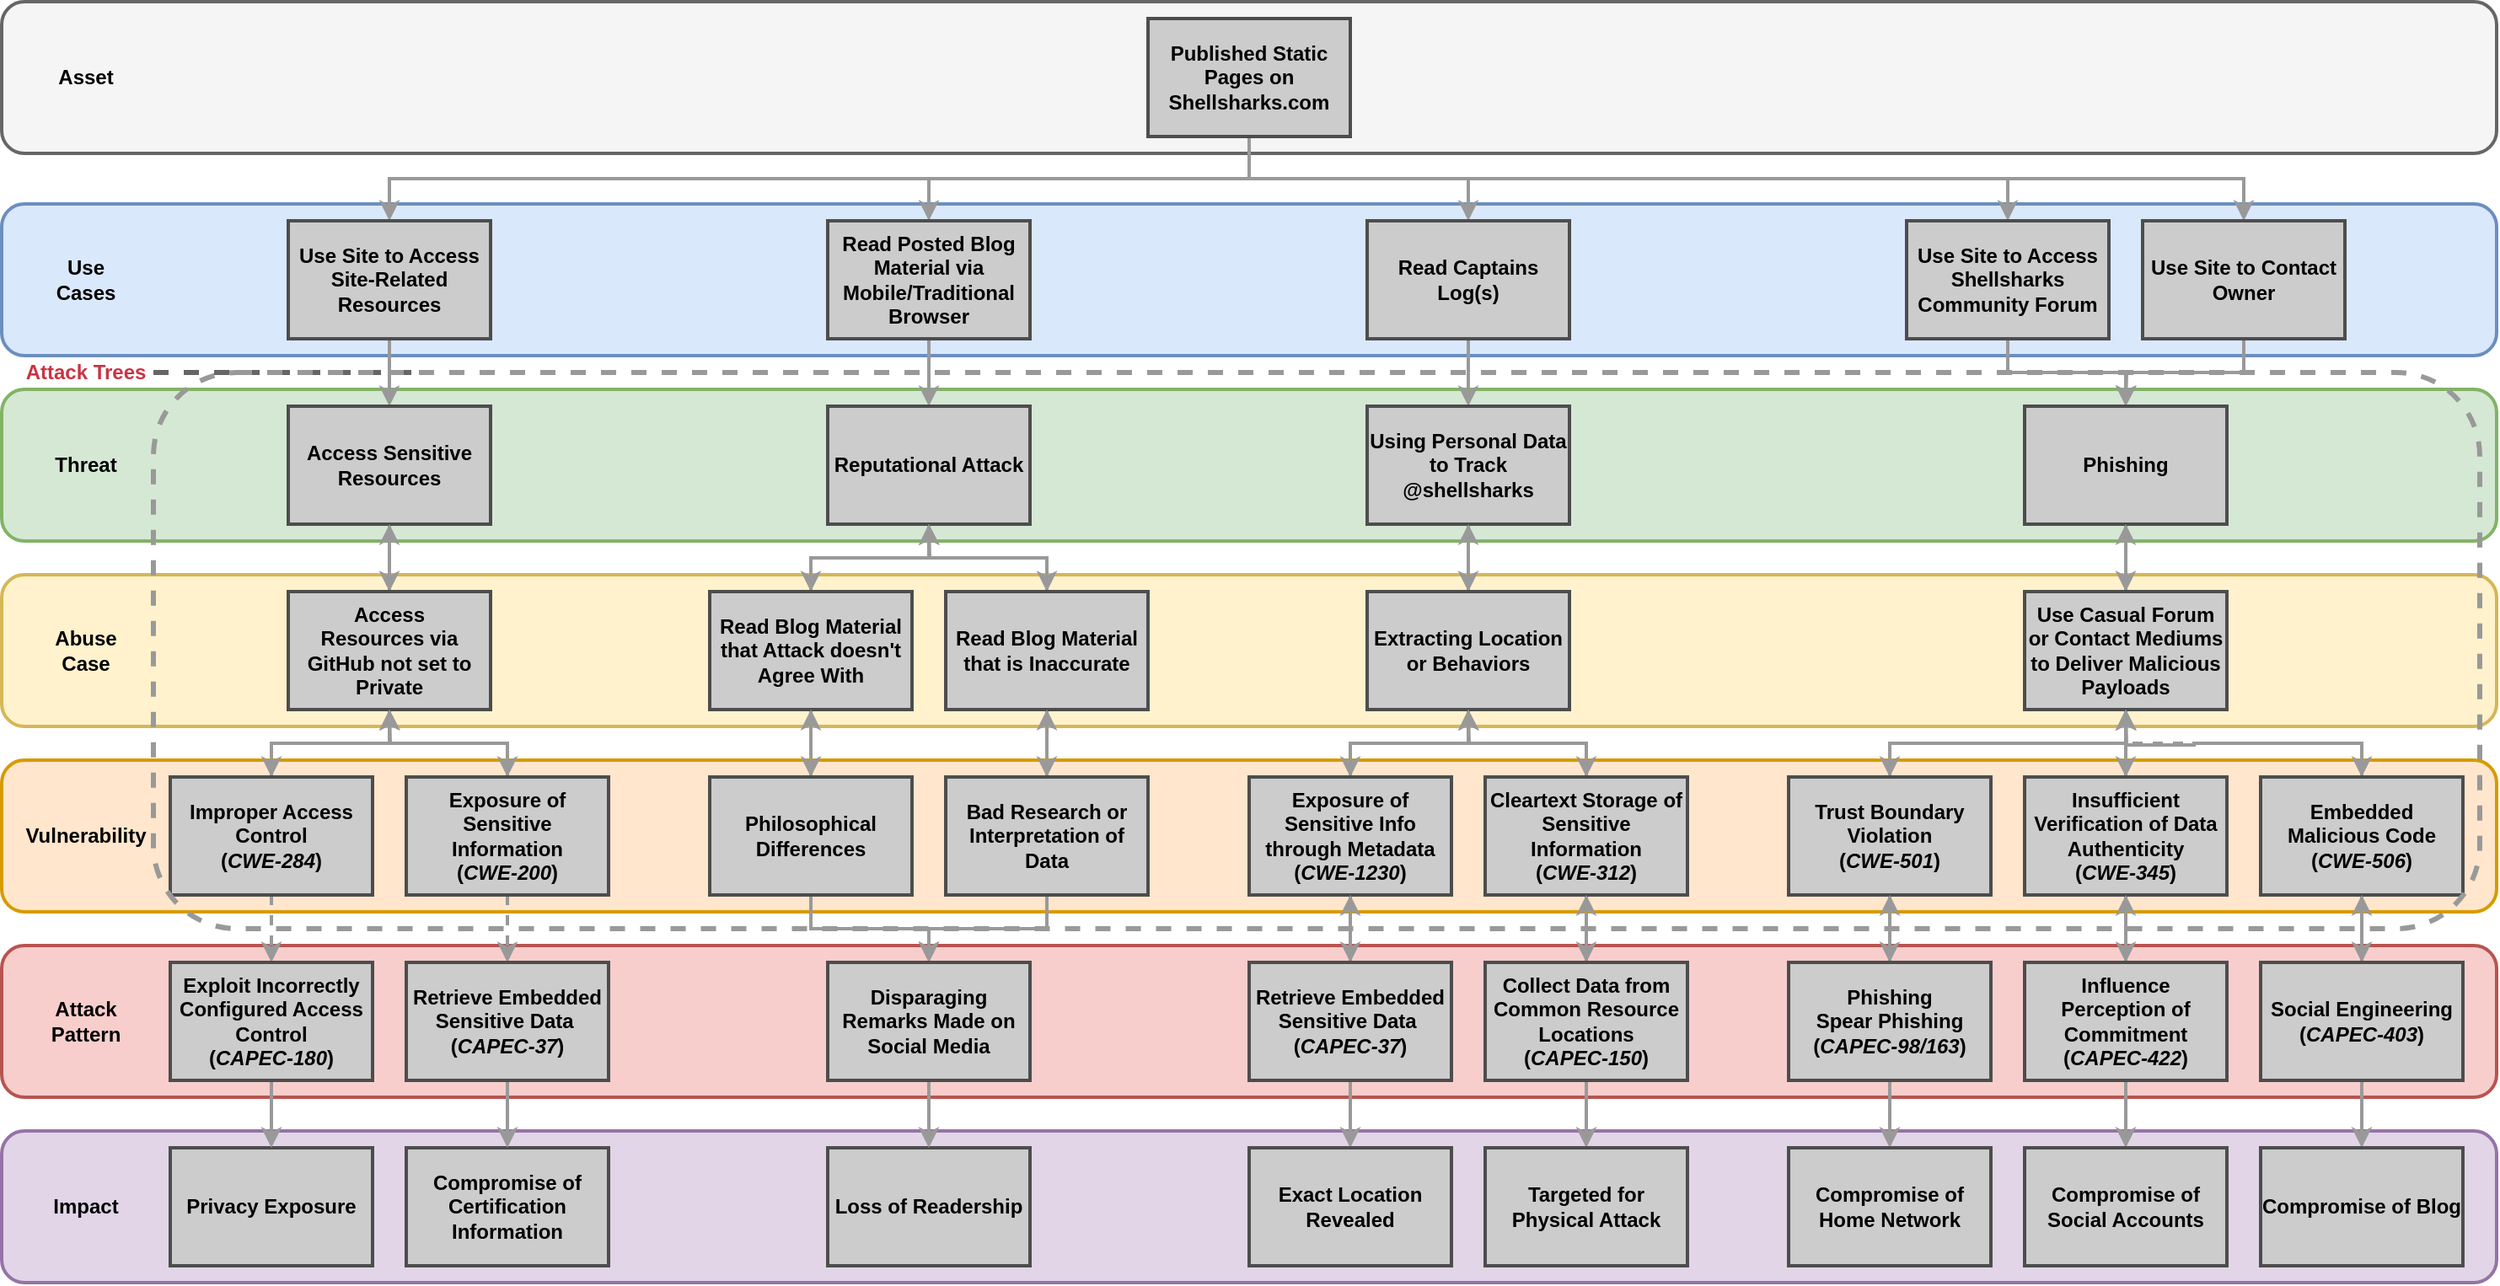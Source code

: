 <mxfile version="20.0.4" type="device"><diagram id="utKXyVBlEmmf_oJBLgFi" name="Page-1"><mxGraphModel dx="2262" dy="717" grid="1" gridSize="10" guides="1" tooltips="1" connect="1" arrows="1" fold="1" page="1" pageScale="1" pageWidth="850" pageHeight="1100" math="0" shadow="0"><root><mxCell id="0"/><mxCell id="1" parent="0"/><mxCell id="aA8GUofUUGSei3GhebGC-69" value="" style="rounded=1;whiteSpace=wrap;html=1;strokeColor=#666666;strokeWidth=2;fillColor=#f5f5f5;fontColor=#333333;" vertex="1" parent="1"><mxGeometry x="-460" y="60" width="1480" height="90" as="geometry"/></mxCell><mxCell id="aA8GUofUUGSei3GhebGC-68" value="" style="rounded=1;whiteSpace=wrap;html=1;strokeColor=#6c8ebf;strokeWidth=2;fillColor=#dae8fc;" vertex="1" parent="1"><mxGeometry x="-460" y="180" width="1480" height="90" as="geometry"/></mxCell><mxCell id="aA8GUofUUGSei3GhebGC-67" value="" style="rounded=1;whiteSpace=wrap;html=1;strokeColor=#82b366;strokeWidth=2;fillColor=#d5e8d4;" vertex="1" parent="1"><mxGeometry x="-460" y="290" width="1480" height="90" as="geometry"/></mxCell><mxCell id="aA8GUofUUGSei3GhebGC-66" value="" style="rounded=1;whiteSpace=wrap;html=1;strokeColor=#d6b656;strokeWidth=2;fillColor=#fff2cc;" vertex="1" parent="1"><mxGeometry x="-460" y="400" width="1480" height="90" as="geometry"/></mxCell><mxCell id="aA8GUofUUGSei3GhebGC-65" value="" style="rounded=1;whiteSpace=wrap;html=1;strokeColor=#d79b00;strokeWidth=2;fillColor=#ffe6cc;" vertex="1" parent="1"><mxGeometry x="-460" y="510" width="1480" height="90" as="geometry"/></mxCell><mxCell id="aA8GUofUUGSei3GhebGC-62" value="" style="rounded=1;whiteSpace=wrap;html=1;strokeColor=#b85450;strokeWidth=2;fillColor=#f8cecc;" vertex="1" parent="1"><mxGeometry x="-460" y="620" width="1480" height="90" as="geometry"/></mxCell><mxCell id="aA8GUofUUGSei3GhebGC-61" value="" style="rounded=1;whiteSpace=wrap;html=1;strokeColor=#9673a6;strokeWidth=2;fillColor=#e1d5e7;" vertex="1" parent="1"><mxGeometry x="-460" y="730" width="1480" height="90" as="geometry"/></mxCell><mxCell id="aA8GUofUUGSei3GhebGC-92" style="edgeStyle=orthogonalEdgeStyle;rounded=0;orthogonalLoop=1;jettySize=auto;html=1;exitX=0.5;exitY=1;exitDx=0;exitDy=0;entryX=0.5;entryY=0;entryDx=0;entryDy=0;strokeColor=#999999;strokeWidth=2;" edge="1" parent="1" source="aA8GUofUUGSei3GhebGC-11" target="aA8GUofUUGSei3GhebGC-16"><mxGeometry relative="1" as="geometry"/></mxCell><mxCell id="aA8GUofUUGSei3GhebGC-94" style="edgeStyle=orthogonalEdgeStyle;rounded=0;orthogonalLoop=1;jettySize=auto;html=1;exitX=0.5;exitY=1;exitDx=0;exitDy=0;entryX=0.5;entryY=0;entryDx=0;entryDy=0;strokeColor=#999999;strokeWidth=2;" edge="1" parent="1" source="aA8GUofUUGSei3GhebGC-11" target="aA8GUofUUGSei3GhebGC-13"><mxGeometry relative="1" as="geometry"/></mxCell><mxCell id="aA8GUofUUGSei3GhebGC-95" style="edgeStyle=orthogonalEdgeStyle;rounded=0;orthogonalLoop=1;jettySize=auto;html=1;exitX=0.5;exitY=1;exitDx=0;exitDy=0;entryX=0.5;entryY=0;entryDx=0;entryDy=0;strokeColor=#999999;strokeWidth=2;" edge="1" parent="1" source="aA8GUofUUGSei3GhebGC-11" target="aA8GUofUUGSei3GhebGC-18"><mxGeometry relative="1" as="geometry"/></mxCell><mxCell id="aA8GUofUUGSei3GhebGC-96" style="edgeStyle=orthogonalEdgeStyle;rounded=0;orthogonalLoop=1;jettySize=auto;html=1;exitX=0.5;exitY=1;exitDx=0;exitDy=0;entryX=0.5;entryY=0;entryDx=0;entryDy=0;strokeColor=#999999;strokeWidth=2;" edge="1" parent="1" source="aA8GUofUUGSei3GhebGC-11" target="aA8GUofUUGSei3GhebGC-17"><mxGeometry relative="1" as="geometry"/></mxCell><mxCell id="aA8GUofUUGSei3GhebGC-97" style="edgeStyle=orthogonalEdgeStyle;rounded=0;orthogonalLoop=1;jettySize=auto;html=1;exitX=0.5;exitY=1;exitDx=0;exitDy=0;entryX=0.5;entryY=0;entryDx=0;entryDy=0;strokeColor=#999999;strokeWidth=2;" edge="1" parent="1" source="aA8GUofUUGSei3GhebGC-11" target="aA8GUofUUGSei3GhebGC-15"><mxGeometry relative="1" as="geometry"/></mxCell><mxCell id="aA8GUofUUGSei3GhebGC-11" value="&lt;b&gt;Published Static Pages on Shellsharks.com&lt;br&gt;&lt;/b&gt;" style="rounded=0;whiteSpace=wrap;html=1;strokeColor=#4D4D4D;strokeWidth=2;fillColor=#CCCCCC;" vertex="1" parent="1"><mxGeometry x="220" y="70" width="120" height="70" as="geometry"/></mxCell><mxCell id="aA8GUofUUGSei3GhebGC-98" style="edgeStyle=orthogonalEdgeStyle;rounded=0;orthogonalLoop=1;jettySize=auto;html=1;exitX=0.5;exitY=1;exitDx=0;exitDy=0;entryX=0.5;entryY=0;entryDx=0;entryDy=0;strokeColor=#999999;strokeWidth=2;" edge="1" parent="1" source="aA8GUofUUGSei3GhebGC-13" target="aA8GUofUUGSei3GhebGC-26"><mxGeometry relative="1" as="geometry"/></mxCell><mxCell id="aA8GUofUUGSei3GhebGC-13" value="&lt;b&gt;Read Posted Blog Material via Mobile/Traditional Browser&lt;br&gt;&lt;/b&gt;" style="rounded=0;whiteSpace=wrap;html=1;strokeColor=#4D4D4D;strokeWidth=2;fillColor=#CCCCCC;" vertex="1" parent="1"><mxGeometry x="30" y="190" width="120" height="70" as="geometry"/></mxCell><mxCell id="aA8GUofUUGSei3GhebGC-101" style="edgeStyle=orthogonalEdgeStyle;rounded=0;orthogonalLoop=1;jettySize=auto;html=1;exitX=0.5;exitY=1;exitDx=0;exitDy=0;strokeColor=#999999;strokeWidth=2;" edge="1" parent="1" source="aA8GUofUUGSei3GhebGC-15"><mxGeometry relative="1" as="geometry"><mxPoint x="800" y="300" as="targetPoint"/></mxGeometry></mxCell><mxCell id="aA8GUofUUGSei3GhebGC-15" value="&lt;b&gt;Use Site to Contact Owner&lt;br&gt;&lt;/b&gt;" style="rounded=0;whiteSpace=wrap;html=1;strokeColor=#4D4D4D;strokeWidth=2;fillColor=#CCCCCC;" vertex="1" parent="1"><mxGeometry x="810" y="190" width="120" height="70" as="geometry"/></mxCell><mxCell id="aA8GUofUUGSei3GhebGC-93" style="edgeStyle=orthogonalEdgeStyle;rounded=0;orthogonalLoop=1;jettySize=auto;html=1;exitX=0.5;exitY=1;exitDx=0;exitDy=0;entryX=0.5;entryY=0;entryDx=0;entryDy=0;strokeColor=#999999;strokeWidth=2;" edge="1" parent="1" source="aA8GUofUUGSei3GhebGC-16" target="aA8GUofUUGSei3GhebGC-19"><mxGeometry relative="1" as="geometry"/></mxCell><mxCell id="aA8GUofUUGSei3GhebGC-16" value="&lt;b&gt;Use Site to Access Site-Related Resources&lt;br&gt;&lt;/b&gt;" style="rounded=0;whiteSpace=wrap;html=1;strokeColor=#4D4D4D;strokeWidth=2;fillColor=#CCCCCC;" vertex="1" parent="1"><mxGeometry x="-290" y="190" width="120" height="70" as="geometry"/></mxCell><mxCell id="aA8GUofUUGSei3GhebGC-100" style="edgeStyle=orthogonalEdgeStyle;rounded=0;orthogonalLoop=1;jettySize=auto;html=1;exitX=0.5;exitY=1;exitDx=0;exitDy=0;entryX=0.5;entryY=0;entryDx=0;entryDy=0;strokeColor=#999999;strokeWidth=2;" edge="1" parent="1" source="aA8GUofUUGSei3GhebGC-17" target="aA8GUofUUGSei3GhebGC-45"><mxGeometry relative="1" as="geometry"/></mxCell><mxCell id="aA8GUofUUGSei3GhebGC-17" value="&lt;b&gt;Use Site to Access Shellsharks Community Forum&lt;br&gt;&lt;/b&gt;" style="rounded=0;whiteSpace=wrap;html=1;strokeColor=#4D4D4D;strokeWidth=2;fillColor=#CCCCCC;" vertex="1" parent="1"><mxGeometry x="670" y="190" width="120" height="70" as="geometry"/></mxCell><mxCell id="aA8GUofUUGSei3GhebGC-99" style="edgeStyle=orthogonalEdgeStyle;rounded=0;orthogonalLoop=1;jettySize=auto;html=1;exitX=0.5;exitY=1;exitDx=0;exitDy=0;entryX=0.5;entryY=0;entryDx=0;entryDy=0;strokeColor=#999999;strokeWidth=2;" edge="1" parent="1" source="aA8GUofUUGSei3GhebGC-18" target="aA8GUofUUGSei3GhebGC-37"><mxGeometry relative="1" as="geometry"/></mxCell><mxCell id="aA8GUofUUGSei3GhebGC-18" value="&lt;b&gt;Read Captains Log(s)&lt;br&gt;&lt;/b&gt;" style="rounded=0;whiteSpace=wrap;html=1;strokeColor=#4D4D4D;strokeWidth=2;fillColor=#CCCCCC;" vertex="1" parent="1"><mxGeometry x="350" y="190" width="120" height="70" as="geometry"/></mxCell><mxCell id="aA8GUofUUGSei3GhebGC-118" style="edgeStyle=orthogonalEdgeStyle;rounded=0;orthogonalLoop=1;jettySize=auto;html=1;exitX=0.5;exitY=1;exitDx=0;exitDy=0;entryX=0.5;entryY=0;entryDx=0;entryDy=0;dashed=1;fontColor=#CA3342;strokeColor=#999999;strokeWidth=2;" edge="1" parent="1" source="aA8GUofUUGSei3GhebGC-19" target="aA8GUofUUGSei3GhebGC-21"><mxGeometry relative="1" as="geometry"/></mxCell><mxCell id="aA8GUofUUGSei3GhebGC-19" value="&lt;b&gt;Access Sensitive Resources&lt;br&gt;&lt;/b&gt;" style="rounded=0;whiteSpace=wrap;html=1;strokeColor=#4D4D4D;strokeWidth=2;fillColor=#CCCCCC;" vertex="1" parent="1"><mxGeometry x="-290" y="300" width="120" height="70" as="geometry"/></mxCell><mxCell id="aA8GUofUUGSei3GhebGC-91" style="edgeStyle=orthogonalEdgeStyle;rounded=0;orthogonalLoop=1;jettySize=auto;html=1;exitX=0.5;exitY=0;exitDx=0;exitDy=0;entryX=0.5;entryY=1;entryDx=0;entryDy=0;strokeColor=#999999;strokeWidth=2;" edge="1" parent="1" source="aA8GUofUUGSei3GhebGC-21" target="aA8GUofUUGSei3GhebGC-19"><mxGeometry relative="1" as="geometry"/></mxCell><mxCell id="aA8GUofUUGSei3GhebGC-119" style="edgeStyle=orthogonalEdgeStyle;rounded=0;orthogonalLoop=1;jettySize=auto;html=1;exitX=0.5;exitY=1;exitDx=0;exitDy=0;entryX=0.5;entryY=0;entryDx=0;entryDy=0;dashed=1;fontColor=#CA3342;strokeColor=#999999;strokeWidth=2;" edge="1" parent="1" source="aA8GUofUUGSei3GhebGC-21" target="aA8GUofUUGSei3GhebGC-23"><mxGeometry relative="1" as="geometry"/></mxCell><mxCell id="aA8GUofUUGSei3GhebGC-120" style="edgeStyle=orthogonalEdgeStyle;rounded=0;orthogonalLoop=1;jettySize=auto;html=1;exitX=0.5;exitY=1;exitDx=0;exitDy=0;entryX=0.5;entryY=0;entryDx=0;entryDy=0;dashed=1;fontColor=#CA3342;strokeColor=#999999;strokeWidth=2;" edge="1" parent="1" source="aA8GUofUUGSei3GhebGC-21" target="aA8GUofUUGSei3GhebGC-30"><mxGeometry relative="1" as="geometry"/></mxCell><mxCell id="aA8GUofUUGSei3GhebGC-21" value="&lt;b&gt;Access Resources&amp;nbsp;via GitHub not set to Private&lt;br&gt;&lt;/b&gt;" style="rounded=0;whiteSpace=wrap;html=1;strokeColor=#4D4D4D;strokeWidth=2;fillColor=#CCCCCC;" vertex="1" parent="1"><mxGeometry x="-290" y="410" width="120" height="70" as="geometry"/></mxCell><mxCell id="aA8GUofUUGSei3GhebGC-89" style="edgeStyle=orthogonalEdgeStyle;rounded=0;orthogonalLoop=1;jettySize=auto;html=1;exitX=0.5;exitY=0;exitDx=0;exitDy=0;entryX=0.5;entryY=1;entryDx=0;entryDy=0;strokeColor=#999999;strokeWidth=2;" edge="1" parent="1" source="aA8GUofUUGSei3GhebGC-23" target="aA8GUofUUGSei3GhebGC-21"><mxGeometry relative="1" as="geometry"/></mxCell><mxCell id="aA8GUofUUGSei3GhebGC-121" style="edgeStyle=orthogonalEdgeStyle;rounded=0;orthogonalLoop=1;jettySize=auto;html=1;exitX=0.5;exitY=1;exitDx=0;exitDy=0;entryX=0.5;entryY=0;entryDx=0;entryDy=0;dashed=1;fontColor=#CA3342;strokeColor=#999999;strokeWidth=2;" edge="1" parent="1" source="aA8GUofUUGSei3GhebGC-23" target="aA8GUofUUGSei3GhebGC-32"><mxGeometry relative="1" as="geometry"/></mxCell><mxCell id="aA8GUofUUGSei3GhebGC-23" value="&lt;b&gt;Improper Access Control&lt;br&gt;(&lt;i&gt;CWE-284&lt;/i&gt;)&lt;br&gt;&lt;/b&gt;" style="rounded=0;whiteSpace=wrap;html=1;strokeColor=#4D4D4D;strokeWidth=2;fillColor=#CCCCCC;" vertex="1" parent="1"><mxGeometry x="-360" y="520" width="120" height="70" as="geometry"/></mxCell><mxCell id="aA8GUofUUGSei3GhebGC-24" value="&lt;b&gt;Privacy Exposure&lt;br&gt;&lt;/b&gt;" style="rounded=0;whiteSpace=wrap;html=1;strokeColor=#4D4D4D;strokeWidth=2;fillColor=#CCCCCC;" vertex="1" parent="1"><mxGeometry x="-360" y="740" width="120" height="70" as="geometry"/></mxCell><mxCell id="aA8GUofUUGSei3GhebGC-25" value="&lt;b&gt;Compromise of Certification Information&lt;br&gt;&lt;/b&gt;" style="rounded=0;whiteSpace=wrap;html=1;strokeColor=#4D4D4D;strokeWidth=2;fillColor=#CCCCCC;" vertex="1" parent="1"><mxGeometry x="-220" y="740" width="120" height="70" as="geometry"/></mxCell><mxCell id="aA8GUofUUGSei3GhebGC-123" style="edgeStyle=orthogonalEdgeStyle;rounded=0;orthogonalLoop=1;jettySize=auto;html=1;exitX=0.5;exitY=1;exitDx=0;exitDy=0;entryX=0.5;entryY=0;entryDx=0;entryDy=0;dashed=1;fontColor=#CA3342;strokeColor=#999999;strokeWidth=2;" edge="1" parent="1" source="aA8GUofUUGSei3GhebGC-26" target="aA8GUofUUGSei3GhebGC-27"><mxGeometry relative="1" as="geometry"/></mxCell><mxCell id="aA8GUofUUGSei3GhebGC-128" style="edgeStyle=orthogonalEdgeStyle;rounded=0;orthogonalLoop=1;jettySize=auto;html=1;exitX=0.5;exitY=1;exitDx=0;exitDy=0;entryX=0.5;entryY=0;entryDx=0;entryDy=0;dashed=1;fontColor=#CA3342;strokeColor=#999999;strokeWidth=2;" edge="1" parent="1" source="aA8GUofUUGSei3GhebGC-26" target="aA8GUofUUGSei3GhebGC-29"><mxGeometry relative="1" as="geometry"/></mxCell><mxCell id="aA8GUofUUGSei3GhebGC-26" value="&lt;b&gt;Reputational Attack&lt;br&gt;&lt;/b&gt;" style="rounded=0;whiteSpace=wrap;html=1;strokeColor=#4D4D4D;strokeWidth=2;fillColor=#CCCCCC;" vertex="1" parent="1"><mxGeometry x="30" y="300" width="120" height="70" as="geometry"/></mxCell><mxCell id="aA8GUofUUGSei3GhebGC-87" style="edgeStyle=orthogonalEdgeStyle;rounded=0;orthogonalLoop=1;jettySize=auto;html=1;exitX=0.5;exitY=0;exitDx=0;exitDy=0;entryX=0.5;entryY=1;entryDx=0;entryDy=0;strokeColor=#999999;strokeWidth=2;" edge="1" parent="1" source="aA8GUofUUGSei3GhebGC-27" target="aA8GUofUUGSei3GhebGC-26"><mxGeometry relative="1" as="geometry"/></mxCell><mxCell id="aA8GUofUUGSei3GhebGC-124" style="edgeStyle=orthogonalEdgeStyle;rounded=0;orthogonalLoop=1;jettySize=auto;html=1;exitX=0.5;exitY=1;exitDx=0;exitDy=0;entryX=0.5;entryY=0;entryDx=0;entryDy=0;dashed=1;fontColor=#CA3342;strokeColor=#999999;strokeWidth=2;" edge="1" parent="1" source="aA8GUofUUGSei3GhebGC-27" target="aA8GUofUUGSei3GhebGC-34"><mxGeometry relative="1" as="geometry"/></mxCell><mxCell id="aA8GUofUUGSei3GhebGC-27" value="&lt;b&gt;Read Blog Material that Attack doesn't Agree With&lt;br&gt;&lt;/b&gt;" style="rounded=0;whiteSpace=wrap;html=1;strokeColor=#4D4D4D;strokeWidth=2;fillColor=#CCCCCC;" vertex="1" parent="1"><mxGeometry x="-40" y="410" width="120" height="70" as="geometry"/></mxCell><mxCell id="aA8GUofUUGSei3GhebGC-88" style="edgeStyle=orthogonalEdgeStyle;rounded=0;orthogonalLoop=1;jettySize=auto;html=1;exitX=0.5;exitY=0;exitDx=0;exitDy=0;strokeColor=#999999;strokeWidth=2;" edge="1" parent="1" source="aA8GUofUUGSei3GhebGC-29"><mxGeometry relative="1" as="geometry"><mxPoint x="90" y="370" as="targetPoint"/></mxGeometry></mxCell><mxCell id="aA8GUofUUGSei3GhebGC-125" style="edgeStyle=orthogonalEdgeStyle;rounded=0;orthogonalLoop=1;jettySize=auto;html=1;exitX=0.5;exitY=1;exitDx=0;exitDy=0;entryX=0.5;entryY=0;entryDx=0;entryDy=0;dashed=1;fontColor=#CA3342;strokeColor=#999999;strokeWidth=2;" edge="1" parent="1" source="aA8GUofUUGSei3GhebGC-29" target="aA8GUofUUGSei3GhebGC-31"><mxGeometry relative="1" as="geometry"/></mxCell><mxCell id="aA8GUofUUGSei3GhebGC-29" value="&lt;b&gt;Read Blog Material that is Inaccurate&lt;br&gt;&lt;/b&gt;" style="rounded=0;whiteSpace=wrap;html=1;strokeColor=#4D4D4D;strokeWidth=2;fillColor=#CCCCCC;" vertex="1" parent="1"><mxGeometry x="100" y="410" width="120" height="70" as="geometry"/></mxCell><mxCell id="aA8GUofUUGSei3GhebGC-90" style="edgeStyle=orthogonalEdgeStyle;rounded=0;orthogonalLoop=1;jettySize=auto;html=1;exitX=0.5;exitY=0;exitDx=0;exitDy=0;strokeColor=#999999;strokeWidth=2;" edge="1" parent="1" source="aA8GUofUUGSei3GhebGC-30"><mxGeometry relative="1" as="geometry"><mxPoint x="-230" y="480" as="targetPoint"/></mxGeometry></mxCell><mxCell id="aA8GUofUUGSei3GhebGC-122" style="edgeStyle=orthogonalEdgeStyle;rounded=0;orthogonalLoop=1;jettySize=auto;html=1;exitX=0.5;exitY=1;exitDx=0;exitDy=0;entryX=0.5;entryY=0;entryDx=0;entryDy=0;dashed=1;fontColor=#CA3342;strokeColor=#999999;strokeWidth=2;" edge="1" parent="1" source="aA8GUofUUGSei3GhebGC-30" target="aA8GUofUUGSei3GhebGC-33"><mxGeometry relative="1" as="geometry"/></mxCell><mxCell id="aA8GUofUUGSei3GhebGC-30" value="&lt;b&gt;Exposure of Sensitive Information&lt;br&gt;(&lt;i&gt;CWE-200&lt;/i&gt;)&lt;br&gt;&lt;/b&gt;" style="rounded=0;whiteSpace=wrap;html=1;strokeColor=#4D4D4D;strokeWidth=2;fillColor=#CCCCCC;" vertex="1" parent="1"><mxGeometry x="-220" y="520" width="120" height="70" as="geometry"/></mxCell><mxCell id="aA8GUofUUGSei3GhebGC-86" style="edgeStyle=orthogonalEdgeStyle;rounded=0;orthogonalLoop=1;jettySize=auto;html=1;exitX=0.5;exitY=0;exitDx=0;exitDy=0;entryX=0.5;entryY=1;entryDx=0;entryDy=0;strokeColor=#999999;strokeWidth=2;" edge="1" parent="1" source="aA8GUofUUGSei3GhebGC-31" target="aA8GUofUUGSei3GhebGC-29"><mxGeometry relative="1" as="geometry"/></mxCell><mxCell id="aA8GUofUUGSei3GhebGC-142" style="edgeStyle=orthogonalEdgeStyle;rounded=0;orthogonalLoop=1;jettySize=auto;html=1;exitX=0.5;exitY=1;exitDx=0;exitDy=0;entryX=0.5;entryY=0;entryDx=0;entryDy=0;fontColor=#CA3342;strokeColor=#999999;strokeWidth=2;" edge="1" parent="1" source="aA8GUofUUGSei3GhebGC-31" target="aA8GUofUUGSei3GhebGC-36"><mxGeometry relative="1" as="geometry"/></mxCell><mxCell id="aA8GUofUUGSei3GhebGC-31" value="&lt;b&gt;Bad Research or Interpretation of Data&lt;br&gt;&lt;/b&gt;" style="rounded=0;whiteSpace=wrap;html=1;strokeColor=#4D4D4D;strokeWidth=2;fillColor=#CCCCCC;" vertex="1" parent="1"><mxGeometry x="100" y="520" width="120" height="70" as="geometry"/></mxCell><mxCell id="aA8GUofUUGSei3GhebGC-58" style="edgeStyle=orthogonalEdgeStyle;rounded=0;orthogonalLoop=1;jettySize=auto;html=1;exitX=0.5;exitY=1;exitDx=0;exitDy=0;entryX=0.5;entryY=0;entryDx=0;entryDy=0;strokeWidth=2;fillColor=#f5f5f5;strokeColor=#999999;" edge="1" parent="1" source="aA8GUofUUGSei3GhebGC-32" target="aA8GUofUUGSei3GhebGC-24"><mxGeometry relative="1" as="geometry"/></mxCell><mxCell id="aA8GUofUUGSei3GhebGC-32" value="&lt;b&gt;Exploit Incorrectly Configured Access Control&lt;br&gt;(&lt;i&gt;CAPEC-180&lt;/i&gt;)&lt;br&gt;&lt;/b&gt;" style="rounded=0;whiteSpace=wrap;html=1;strokeColor=#4D4D4D;strokeWidth=2;fillColor=#CCCCCC;" vertex="1" parent="1"><mxGeometry x="-360" y="630" width="120" height="70" as="geometry"/></mxCell><mxCell id="aA8GUofUUGSei3GhebGC-59" style="edgeStyle=orthogonalEdgeStyle;rounded=0;orthogonalLoop=1;jettySize=auto;html=1;exitX=0.5;exitY=1;exitDx=0;exitDy=0;entryX=0.5;entryY=0;entryDx=0;entryDy=0;strokeWidth=2;strokeColor=#999999;" edge="1" parent="1" source="aA8GUofUUGSei3GhebGC-33" target="aA8GUofUUGSei3GhebGC-25"><mxGeometry relative="1" as="geometry"/></mxCell><mxCell id="aA8GUofUUGSei3GhebGC-33" value="&lt;b&gt;Retrieve Embedded Sensitive Data&amp;nbsp;&lt;br&gt;(&lt;i&gt;CAPEC-37&lt;/i&gt;)&lt;br&gt;&lt;/b&gt;" style="rounded=0;whiteSpace=wrap;html=1;strokeColor=#4D4D4D;strokeWidth=2;fillColor=#CCCCCC;" vertex="1" parent="1"><mxGeometry x="-220" y="630" width="120" height="70" as="geometry"/></mxCell><mxCell id="aA8GUofUUGSei3GhebGC-85" style="edgeStyle=orthogonalEdgeStyle;rounded=0;orthogonalLoop=1;jettySize=auto;html=1;exitX=0.5;exitY=0;exitDx=0;exitDy=0;entryX=0.5;entryY=1;entryDx=0;entryDy=0;strokeColor=#999999;strokeWidth=2;" edge="1" parent="1" source="aA8GUofUUGSei3GhebGC-34" target="aA8GUofUUGSei3GhebGC-27"><mxGeometry relative="1" as="geometry"/></mxCell><mxCell id="aA8GUofUUGSei3GhebGC-141" style="edgeStyle=orthogonalEdgeStyle;rounded=0;orthogonalLoop=1;jettySize=auto;html=1;exitX=0.5;exitY=1;exitDx=0;exitDy=0;entryX=0.5;entryY=0;entryDx=0;entryDy=0;fontColor=#CA3342;strokeColor=#999999;strokeWidth=2;" edge="1" parent="1" source="aA8GUofUUGSei3GhebGC-34" target="aA8GUofUUGSei3GhebGC-36"><mxGeometry relative="1" as="geometry"/></mxCell><mxCell id="aA8GUofUUGSei3GhebGC-34" value="&lt;b&gt;Philosophical Differences&lt;br&gt;&lt;/b&gt;" style="rounded=0;whiteSpace=wrap;html=1;strokeColor=#4D4D4D;strokeWidth=2;fillColor=#CCCCCC;" vertex="1" parent="1"><mxGeometry x="-40" y="520" width="120" height="70" as="geometry"/></mxCell><mxCell id="aA8GUofUUGSei3GhebGC-35" value="&lt;b&gt;Loss of Readership&lt;br&gt;&lt;/b&gt;" style="rounded=0;whiteSpace=wrap;html=1;strokeColor=#4D4D4D;strokeWidth=2;fillColor=#CCCCCC;" vertex="1" parent="1"><mxGeometry x="30" y="740" width="120" height="70" as="geometry"/></mxCell><mxCell id="aA8GUofUUGSei3GhebGC-75" style="edgeStyle=orthogonalEdgeStyle;rounded=0;orthogonalLoop=1;jettySize=auto;html=1;exitX=0.5;exitY=1;exitDx=0;exitDy=0;entryX=0.5;entryY=0;entryDx=0;entryDy=0;strokeColor=#999999;strokeWidth=2;" edge="1" parent="1" source="aA8GUofUUGSei3GhebGC-36" target="aA8GUofUUGSei3GhebGC-35"><mxGeometry relative="1" as="geometry"/></mxCell><mxCell id="aA8GUofUUGSei3GhebGC-36" value="&lt;b&gt;Disparaging Remarks Made on Social Media&lt;br&gt;&lt;/b&gt;" style="rounded=0;whiteSpace=wrap;html=1;strokeColor=#4D4D4D;strokeWidth=2;fillColor=#CCCCCC;" vertex="1" parent="1"><mxGeometry x="30" y="630" width="120" height="70" as="geometry"/></mxCell><mxCell id="aA8GUofUUGSei3GhebGC-129" style="edgeStyle=orthogonalEdgeStyle;rounded=0;orthogonalLoop=1;jettySize=auto;html=1;exitX=0.5;exitY=1;exitDx=0;exitDy=0;entryX=0.5;entryY=0;entryDx=0;entryDy=0;dashed=1;fontColor=#CA3342;strokeColor=#999999;strokeWidth=2;" edge="1" parent="1" source="aA8GUofUUGSei3GhebGC-37" target="aA8GUofUUGSei3GhebGC-38"><mxGeometry relative="1" as="geometry"/></mxCell><mxCell id="aA8GUofUUGSei3GhebGC-37" value="&lt;b&gt;Using Personal Data to Track @shellsharks&lt;br&gt;&lt;/b&gt;" style="rounded=0;whiteSpace=wrap;html=1;strokeColor=#4D4D4D;strokeWidth=2;fillColor=#CCCCCC;" vertex="1" parent="1"><mxGeometry x="350" y="300" width="120" height="70" as="geometry"/></mxCell><mxCell id="aA8GUofUUGSei3GhebGC-106" style="edgeStyle=orthogonalEdgeStyle;rounded=0;orthogonalLoop=1;jettySize=auto;html=1;exitX=0.5;exitY=0;exitDx=0;exitDy=0;entryX=0.5;entryY=1;entryDx=0;entryDy=0;strokeColor=#999999;strokeWidth=2;" edge="1" parent="1" source="aA8GUofUUGSei3GhebGC-38" target="aA8GUofUUGSei3GhebGC-37"><mxGeometry relative="1" as="geometry"/></mxCell><mxCell id="aA8GUofUUGSei3GhebGC-130" style="edgeStyle=orthogonalEdgeStyle;rounded=0;orthogonalLoop=1;jettySize=auto;html=1;exitX=0.5;exitY=1;exitDx=0;exitDy=0;entryX=0.5;entryY=0;entryDx=0;entryDy=0;dashed=1;fontColor=#CA3342;strokeColor=#999999;strokeWidth=2;" edge="1" parent="1" source="aA8GUofUUGSei3GhebGC-38" target="aA8GUofUUGSei3GhebGC-39"><mxGeometry relative="1" as="geometry"/></mxCell><mxCell id="aA8GUofUUGSei3GhebGC-133" style="edgeStyle=orthogonalEdgeStyle;rounded=0;orthogonalLoop=1;jettySize=auto;html=1;exitX=0.5;exitY=1;exitDx=0;exitDy=0;entryX=0.5;entryY=0;entryDx=0;entryDy=0;dashed=1;fontColor=#CA3342;strokeColor=#999999;strokeWidth=2;" edge="1" parent="1" source="aA8GUofUUGSei3GhebGC-38" target="aA8GUofUUGSei3GhebGC-40"><mxGeometry relative="1" as="geometry"/></mxCell><mxCell id="aA8GUofUUGSei3GhebGC-38" value="&lt;b&gt;Extracting Location or Behaviors&lt;br&gt;&lt;/b&gt;" style="rounded=0;whiteSpace=wrap;html=1;strokeColor=#4D4D4D;strokeWidth=2;fillColor=#CCCCCC;" vertex="1" parent="1"><mxGeometry x="350" y="410" width="120" height="70" as="geometry"/></mxCell><mxCell id="aA8GUofUUGSei3GhebGC-104" style="edgeStyle=orthogonalEdgeStyle;rounded=0;orthogonalLoop=1;jettySize=auto;html=1;exitX=0.5;exitY=0;exitDx=0;exitDy=0;entryX=0.5;entryY=1;entryDx=0;entryDy=0;strokeColor=#999999;strokeWidth=2;" edge="1" parent="1" source="aA8GUofUUGSei3GhebGC-39" target="aA8GUofUUGSei3GhebGC-38"><mxGeometry relative="1" as="geometry"/></mxCell><mxCell id="aA8GUofUUGSei3GhebGC-131" style="edgeStyle=orthogonalEdgeStyle;rounded=0;orthogonalLoop=1;jettySize=auto;html=1;exitX=0.5;exitY=1;exitDx=0;exitDy=0;entryX=0.5;entryY=0;entryDx=0;entryDy=0;dashed=1;fontColor=#CA3342;strokeColor=#999999;strokeWidth=2;" edge="1" parent="1" source="aA8GUofUUGSei3GhebGC-39" target="aA8GUofUUGSei3GhebGC-42"><mxGeometry relative="1" as="geometry"/></mxCell><mxCell id="aA8GUofUUGSei3GhebGC-39" value="&lt;b&gt;Exposure of Sensitive Info through Metadata&lt;br&gt;(&lt;i&gt;CWE-1230&lt;/i&gt;)&lt;br&gt;&lt;/b&gt;" style="rounded=0;whiteSpace=wrap;html=1;strokeColor=#4D4D4D;strokeWidth=2;fillColor=#CCCCCC;" vertex="1" parent="1"><mxGeometry x="280" y="520" width="120" height="70" as="geometry"/></mxCell><mxCell id="aA8GUofUUGSei3GhebGC-105" style="edgeStyle=orthogonalEdgeStyle;rounded=0;orthogonalLoop=1;jettySize=auto;html=1;exitX=0.5;exitY=0;exitDx=0;exitDy=0;strokeColor=#999999;strokeWidth=2;" edge="1" parent="1" source="aA8GUofUUGSei3GhebGC-40"><mxGeometry relative="1" as="geometry"><mxPoint x="410" y="480" as="targetPoint"/></mxGeometry></mxCell><mxCell id="aA8GUofUUGSei3GhebGC-132" style="edgeStyle=orthogonalEdgeStyle;rounded=0;orthogonalLoop=1;jettySize=auto;html=1;exitX=0.5;exitY=1;exitDx=0;exitDy=0;entryX=0.5;entryY=0;entryDx=0;entryDy=0;dashed=1;fontColor=#CA3342;strokeColor=#999999;strokeWidth=2;" edge="1" parent="1" source="aA8GUofUUGSei3GhebGC-40" target="aA8GUofUUGSei3GhebGC-41"><mxGeometry relative="1" as="geometry"/></mxCell><mxCell id="aA8GUofUUGSei3GhebGC-40" value="&lt;b&gt;Cleartext Storage of Sensitive Information&lt;br&gt;(&lt;i&gt;CWE-312&lt;/i&gt;)&lt;br&gt;&lt;/b&gt;" style="rounded=0;whiteSpace=wrap;html=1;strokeColor=#4D4D4D;strokeWidth=2;fillColor=#CCCCCC;" vertex="1" parent="1"><mxGeometry x="420" y="520" width="120" height="70" as="geometry"/></mxCell><mxCell id="aA8GUofUUGSei3GhebGC-77" style="edgeStyle=orthogonalEdgeStyle;rounded=0;orthogonalLoop=1;jettySize=auto;html=1;exitX=0.5;exitY=1;exitDx=0;exitDy=0;entryX=0.5;entryY=0;entryDx=0;entryDy=0;strokeColor=#999999;strokeWidth=2;" edge="1" parent="1" source="aA8GUofUUGSei3GhebGC-41" target="aA8GUofUUGSei3GhebGC-44"><mxGeometry relative="1" as="geometry"/></mxCell><mxCell id="aA8GUofUUGSei3GhebGC-103" style="edgeStyle=orthogonalEdgeStyle;rounded=0;orthogonalLoop=1;jettySize=auto;html=1;exitX=0.5;exitY=0;exitDx=0;exitDy=0;entryX=0.5;entryY=1;entryDx=0;entryDy=0;strokeColor=#999999;strokeWidth=2;" edge="1" parent="1" source="aA8GUofUUGSei3GhebGC-41" target="aA8GUofUUGSei3GhebGC-40"><mxGeometry relative="1" as="geometry"/></mxCell><mxCell id="aA8GUofUUGSei3GhebGC-41" value="&lt;b&gt;Collect Data from Common Resource Locations&lt;br&gt;(&lt;i&gt;CAPEC-150&lt;/i&gt;)&lt;br&gt;&lt;/b&gt;" style="rounded=0;whiteSpace=wrap;html=1;strokeColor=#4D4D4D;strokeWidth=2;fillColor=#CCCCCC;" vertex="1" parent="1"><mxGeometry x="420" y="630" width="120" height="70" as="geometry"/></mxCell><mxCell id="aA8GUofUUGSei3GhebGC-76" style="edgeStyle=orthogonalEdgeStyle;rounded=0;orthogonalLoop=1;jettySize=auto;html=1;exitX=0.5;exitY=1;exitDx=0;exitDy=0;entryX=0.5;entryY=0;entryDx=0;entryDy=0;strokeColor=#999999;strokeWidth=2;" edge="1" parent="1" source="aA8GUofUUGSei3GhebGC-42" target="aA8GUofUUGSei3GhebGC-43"><mxGeometry relative="1" as="geometry"/></mxCell><mxCell id="aA8GUofUUGSei3GhebGC-102" style="edgeStyle=orthogonalEdgeStyle;rounded=0;orthogonalLoop=1;jettySize=auto;html=1;exitX=0.5;exitY=0;exitDx=0;exitDy=0;entryX=0.5;entryY=1;entryDx=0;entryDy=0;strokeColor=#999999;strokeWidth=2;" edge="1" parent="1" source="aA8GUofUUGSei3GhebGC-42" target="aA8GUofUUGSei3GhebGC-39"><mxGeometry relative="1" as="geometry"/></mxCell><mxCell id="aA8GUofUUGSei3GhebGC-42" value="&lt;b&gt;Retrieve Embedded Sensitive Data&amp;nbsp;&lt;br&gt;(&lt;i&gt;CAPEC-37&lt;/i&gt;)&lt;br&gt;&lt;/b&gt;" style="rounded=0;whiteSpace=wrap;html=1;strokeColor=#4D4D4D;strokeWidth=2;fillColor=#CCCCCC;" vertex="1" parent="1"><mxGeometry x="280" y="630" width="120" height="70" as="geometry"/></mxCell><mxCell id="aA8GUofUUGSei3GhebGC-43" value="&lt;b&gt;Exact Location Revealed&lt;br&gt;&lt;/b&gt;" style="rounded=0;whiteSpace=wrap;html=1;strokeColor=#4D4D4D;strokeWidth=2;fillColor=#CCCCCC;" vertex="1" parent="1"><mxGeometry x="280" y="740" width="120" height="70" as="geometry"/></mxCell><mxCell id="aA8GUofUUGSei3GhebGC-44" value="&lt;b&gt;Targeted for Physical Attack&lt;br&gt;&lt;/b&gt;" style="rounded=0;whiteSpace=wrap;html=1;strokeColor=#4D4D4D;strokeWidth=2;fillColor=#CCCCCC;" vertex="1" parent="1"><mxGeometry x="420" y="740" width="120" height="70" as="geometry"/></mxCell><mxCell id="aA8GUofUUGSei3GhebGC-134" style="edgeStyle=orthogonalEdgeStyle;rounded=0;orthogonalLoop=1;jettySize=auto;html=1;exitX=0.5;exitY=1;exitDx=0;exitDy=0;entryX=0.5;entryY=0;entryDx=0;entryDy=0;dashed=1;fontColor=#CA3342;strokeColor=#999999;strokeWidth=2;" edge="1" parent="1" source="aA8GUofUUGSei3GhebGC-45" target="aA8GUofUUGSei3GhebGC-46"><mxGeometry relative="1" as="geometry"/></mxCell><mxCell id="aA8GUofUUGSei3GhebGC-45" value="&lt;b&gt;Phishing&lt;br&gt;&lt;/b&gt;" style="rounded=0;whiteSpace=wrap;html=1;strokeColor=#4D4D4D;strokeWidth=2;fillColor=#CCCCCC;" vertex="1" parent="1"><mxGeometry x="740" y="300" width="120" height="70" as="geometry"/></mxCell><mxCell id="aA8GUofUUGSei3GhebGC-107" style="edgeStyle=orthogonalEdgeStyle;rounded=0;orthogonalLoop=1;jettySize=auto;html=1;exitX=0.5;exitY=0;exitDx=0;exitDy=0;entryX=0.5;entryY=1;entryDx=0;entryDy=0;strokeColor=#999999;strokeWidth=2;" edge="1" parent="1" source="aA8GUofUUGSei3GhebGC-46" target="aA8GUofUUGSei3GhebGC-45"><mxGeometry relative="1" as="geometry"/></mxCell><mxCell id="aA8GUofUUGSei3GhebGC-135" style="edgeStyle=orthogonalEdgeStyle;rounded=0;orthogonalLoop=1;jettySize=auto;html=1;exitX=0.5;exitY=1;exitDx=0;exitDy=0;entryX=0.5;entryY=0;entryDx=0;entryDy=0;dashed=1;fontColor=#CA3342;strokeColor=#999999;strokeWidth=2;" edge="1" parent="1" source="aA8GUofUUGSei3GhebGC-46" target="aA8GUofUUGSei3GhebGC-47"><mxGeometry relative="1" as="geometry"/></mxCell><mxCell id="aA8GUofUUGSei3GhebGC-137" style="edgeStyle=orthogonalEdgeStyle;rounded=0;orthogonalLoop=1;jettySize=auto;html=1;exitX=0.5;exitY=1;exitDx=0;exitDy=0;entryX=0.5;entryY=0;entryDx=0;entryDy=0;dashed=1;fontColor=#CA3342;strokeColor=#999999;strokeWidth=2;" edge="1" parent="1" source="aA8GUofUUGSei3GhebGC-46" target="aA8GUofUUGSei3GhebGC-48"><mxGeometry relative="1" as="geometry"/></mxCell><mxCell id="aA8GUofUUGSei3GhebGC-140" style="edgeStyle=orthogonalEdgeStyle;rounded=0;orthogonalLoop=1;jettySize=auto;html=1;exitX=0.5;exitY=1;exitDx=0;exitDy=0;entryX=0.5;entryY=0;entryDx=0;entryDy=0;dashed=1;fontColor=#CA3342;strokeColor=#999999;strokeWidth=2;" edge="1" parent="1" source="aA8GUofUUGSei3GhebGC-46" target="aA8GUofUUGSei3GhebGC-49"><mxGeometry relative="1" as="geometry"/></mxCell><mxCell id="aA8GUofUUGSei3GhebGC-46" value="&lt;b&gt;Use Casual Forum or Contact Mediums to Deliver Malicious Payloads&lt;br&gt;&lt;/b&gt;" style="rounded=0;whiteSpace=wrap;html=1;strokeColor=#4D4D4D;strokeWidth=2;fillColor=#CCCCCC;" vertex="1" parent="1"><mxGeometry x="740" y="410" width="120" height="70" as="geometry"/></mxCell><mxCell id="aA8GUofUUGSei3GhebGC-108" style="edgeStyle=orthogonalEdgeStyle;rounded=0;orthogonalLoop=1;jettySize=auto;html=1;exitX=0.5;exitY=0;exitDx=0;exitDy=0;entryX=0.5;entryY=1;entryDx=0;entryDy=0;strokeColor=#999999;strokeWidth=2;" edge="1" parent="1" source="aA8GUofUUGSei3GhebGC-47" target="aA8GUofUUGSei3GhebGC-46"><mxGeometry relative="1" as="geometry"/></mxCell><mxCell id="aA8GUofUUGSei3GhebGC-136" style="edgeStyle=orthogonalEdgeStyle;rounded=0;orthogonalLoop=1;jettySize=auto;html=1;exitX=0.5;exitY=1;exitDx=0;exitDy=0;entryX=0.5;entryY=0;entryDx=0;entryDy=0;dashed=1;fontColor=#CA3342;strokeColor=#999999;strokeWidth=2;" edge="1" parent="1" source="aA8GUofUUGSei3GhebGC-47" target="aA8GUofUUGSei3GhebGC-52"><mxGeometry relative="1" as="geometry"/></mxCell><mxCell id="aA8GUofUUGSei3GhebGC-47" value="&lt;b&gt;Trust Boundary Violation&lt;br&gt;(&lt;i&gt;CWE-501&lt;/i&gt;)&lt;br&gt;&lt;/b&gt;" style="rounded=0;whiteSpace=wrap;html=1;strokeColor=#4D4D4D;strokeWidth=2;fillColor=#CCCCCC;" vertex="1" parent="1"><mxGeometry x="600" y="520" width="120" height="70" as="geometry"/></mxCell><mxCell id="aA8GUofUUGSei3GhebGC-109" style="edgeStyle=orthogonalEdgeStyle;rounded=0;orthogonalLoop=1;jettySize=auto;html=1;exitX=0.5;exitY=0;exitDx=0;exitDy=0;strokeColor=#999999;strokeWidth=2;" edge="1" parent="1" source="aA8GUofUUGSei3GhebGC-48"><mxGeometry relative="1" as="geometry"><mxPoint x="800" y="480" as="targetPoint"/></mxGeometry></mxCell><mxCell id="aA8GUofUUGSei3GhebGC-138" style="edgeStyle=orthogonalEdgeStyle;rounded=0;orthogonalLoop=1;jettySize=auto;html=1;exitX=0.5;exitY=1;exitDx=0;exitDy=0;entryX=0.5;entryY=0;entryDx=0;entryDy=0;dashed=1;fontColor=#CA3342;strokeColor=#999999;strokeWidth=2;" edge="1" parent="1" source="aA8GUofUUGSei3GhebGC-48" target="aA8GUofUUGSei3GhebGC-51"><mxGeometry relative="1" as="geometry"/></mxCell><mxCell id="aA8GUofUUGSei3GhebGC-48" value="&lt;b&gt;Insufficient Verification of Data Authenticity&lt;br&gt;(&lt;i&gt;CWE-345&lt;/i&gt;)&lt;br&gt;&lt;/b&gt;" style="rounded=0;whiteSpace=wrap;html=1;strokeColor=#4D4D4D;strokeWidth=2;fillColor=#CCCCCC;" vertex="1" parent="1"><mxGeometry x="740" y="520" width="120" height="70" as="geometry"/></mxCell><mxCell id="aA8GUofUUGSei3GhebGC-110" style="edgeStyle=orthogonalEdgeStyle;rounded=0;orthogonalLoop=1;jettySize=auto;html=1;exitX=0.5;exitY=0;exitDx=0;exitDy=0;strokeColor=#999999;strokeWidth=2;" edge="1" parent="1" source="aA8GUofUUGSei3GhebGC-49"><mxGeometry relative="1" as="geometry"><mxPoint x="800" y="480" as="targetPoint"/></mxGeometry></mxCell><mxCell id="aA8GUofUUGSei3GhebGC-139" style="edgeStyle=orthogonalEdgeStyle;rounded=0;orthogonalLoop=1;jettySize=auto;html=1;exitX=0.5;exitY=1;exitDx=0;exitDy=0;entryX=0.5;entryY=0;entryDx=0;entryDy=0;dashed=1;fontColor=#CA3342;strokeColor=#999999;strokeWidth=2;" edge="1" parent="1" source="aA8GUofUUGSei3GhebGC-49" target="aA8GUofUUGSei3GhebGC-50"><mxGeometry relative="1" as="geometry"/></mxCell><mxCell id="aA8GUofUUGSei3GhebGC-49" value="&lt;b&gt;Embedded Malicious Code&lt;br&gt;(&lt;i&gt;CWE-506&lt;/i&gt;)&lt;br&gt;&lt;/b&gt;" style="rounded=0;whiteSpace=wrap;html=1;strokeColor=#4D4D4D;strokeWidth=2;fillColor=#CCCCCC;" vertex="1" parent="1"><mxGeometry x="880" y="520" width="120" height="70" as="geometry"/></mxCell><mxCell id="aA8GUofUUGSei3GhebGC-80" style="edgeStyle=orthogonalEdgeStyle;rounded=0;orthogonalLoop=1;jettySize=auto;html=1;exitX=0.5;exitY=1;exitDx=0;exitDy=0;entryX=0.5;entryY=0;entryDx=0;entryDy=0;strokeColor=#999999;strokeWidth=2;" edge="1" parent="1" source="aA8GUofUUGSei3GhebGC-50" target="aA8GUofUUGSei3GhebGC-55"><mxGeometry relative="1" as="geometry"/></mxCell><mxCell id="aA8GUofUUGSei3GhebGC-113" style="edgeStyle=orthogonalEdgeStyle;rounded=0;orthogonalLoop=1;jettySize=auto;html=1;exitX=0.5;exitY=0;exitDx=0;exitDy=0;entryX=0.5;entryY=1;entryDx=0;entryDy=0;strokeColor=#999999;strokeWidth=2;" edge="1" parent="1" source="aA8GUofUUGSei3GhebGC-50" target="aA8GUofUUGSei3GhebGC-49"><mxGeometry relative="1" as="geometry"/></mxCell><mxCell id="aA8GUofUUGSei3GhebGC-50" value="&lt;b&gt;Social Engineering&lt;br&gt;(&lt;i&gt;CAPEC-403&lt;/i&gt;)&lt;br&gt;&lt;/b&gt;" style="rounded=0;whiteSpace=wrap;html=1;strokeColor=#4D4D4D;strokeWidth=2;fillColor=#CCCCCC;" vertex="1" parent="1"><mxGeometry x="880" y="630" width="120" height="70" as="geometry"/></mxCell><mxCell id="aA8GUofUUGSei3GhebGC-79" style="edgeStyle=orthogonalEdgeStyle;rounded=0;orthogonalLoop=1;jettySize=auto;html=1;exitX=0.5;exitY=1;exitDx=0;exitDy=0;entryX=0.5;entryY=0;entryDx=0;entryDy=0;strokeColor=#999999;strokeWidth=2;" edge="1" parent="1" source="aA8GUofUUGSei3GhebGC-51" target="aA8GUofUUGSei3GhebGC-54"><mxGeometry relative="1" as="geometry"/></mxCell><mxCell id="aA8GUofUUGSei3GhebGC-112" style="edgeStyle=orthogonalEdgeStyle;rounded=0;orthogonalLoop=1;jettySize=auto;html=1;exitX=0.5;exitY=0;exitDx=0;exitDy=0;entryX=0.5;entryY=1;entryDx=0;entryDy=0;strokeColor=#999999;strokeWidth=2;" edge="1" parent="1" source="aA8GUofUUGSei3GhebGC-51" target="aA8GUofUUGSei3GhebGC-48"><mxGeometry relative="1" as="geometry"/></mxCell><mxCell id="aA8GUofUUGSei3GhebGC-51" value="&lt;b&gt;Influence Perception of Commitment&lt;br&gt;(&lt;i&gt;CAPEC-422&lt;/i&gt;)&lt;br&gt;&lt;/b&gt;" style="rounded=0;whiteSpace=wrap;html=1;strokeColor=#4D4D4D;strokeWidth=2;fillColor=#CCCCCC;" vertex="1" parent="1"><mxGeometry x="740" y="630" width="120" height="70" as="geometry"/></mxCell><mxCell id="aA8GUofUUGSei3GhebGC-78" style="edgeStyle=orthogonalEdgeStyle;rounded=0;orthogonalLoop=1;jettySize=auto;html=1;exitX=0.5;exitY=1;exitDx=0;exitDy=0;entryX=0.5;entryY=0;entryDx=0;entryDy=0;strokeColor=#999999;strokeWidth=2;" edge="1" parent="1" source="aA8GUofUUGSei3GhebGC-52" target="aA8GUofUUGSei3GhebGC-53"><mxGeometry relative="1" as="geometry"/></mxCell><mxCell id="aA8GUofUUGSei3GhebGC-111" style="edgeStyle=orthogonalEdgeStyle;rounded=0;orthogonalLoop=1;jettySize=auto;html=1;exitX=0.5;exitY=0;exitDx=0;exitDy=0;entryX=0.5;entryY=1;entryDx=0;entryDy=0;strokeColor=#999999;strokeWidth=2;" edge="1" parent="1" source="aA8GUofUUGSei3GhebGC-52" target="aA8GUofUUGSei3GhebGC-47"><mxGeometry relative="1" as="geometry"/></mxCell><mxCell id="aA8GUofUUGSei3GhebGC-52" value="&lt;b&gt;Phishing&lt;br&gt;Spear Phishing&lt;br&gt;(&lt;i&gt;CAPEC-98/163&lt;/i&gt;)&lt;br&gt;&lt;/b&gt;" style="rounded=0;whiteSpace=wrap;html=1;strokeColor=#4D4D4D;strokeWidth=2;fillColor=#CCCCCC;" vertex="1" parent="1"><mxGeometry x="600" y="630" width="120" height="70" as="geometry"/></mxCell><mxCell id="aA8GUofUUGSei3GhebGC-53" value="&lt;b&gt;Compromise of Home Network&lt;br&gt;&lt;/b&gt;" style="rounded=0;whiteSpace=wrap;html=1;strokeColor=#4D4D4D;strokeWidth=2;fillColor=#CCCCCC;" vertex="1" parent="1"><mxGeometry x="600" y="740" width="120" height="70" as="geometry"/></mxCell><mxCell id="aA8GUofUUGSei3GhebGC-54" value="&lt;b&gt;Compromise of Social Accounts&lt;br&gt;&lt;/b&gt;" style="rounded=0;whiteSpace=wrap;html=1;strokeColor=#4D4D4D;strokeWidth=2;fillColor=#CCCCCC;" vertex="1" parent="1"><mxGeometry x="740" y="740" width="120" height="70" as="geometry"/></mxCell><mxCell id="aA8GUofUUGSei3GhebGC-55" value="&lt;b&gt;Compromise of Blog&lt;br&gt;&lt;/b&gt;" style="rounded=0;whiteSpace=wrap;html=1;strokeColor=#4D4D4D;strokeWidth=2;fillColor=#CCCCCC;" vertex="1" parent="1"><mxGeometry x="880" y="740" width="120" height="70" as="geometry"/></mxCell><mxCell id="aA8GUofUUGSei3GhebGC-56" style="edgeStyle=orthogonalEdgeStyle;rounded=0;orthogonalLoop=1;jettySize=auto;html=1;exitX=0.5;exitY=1;exitDx=0;exitDy=0;" edge="1" parent="1" source="aA8GUofUUGSei3GhebGC-42" target="aA8GUofUUGSei3GhebGC-42"><mxGeometry relative="1" as="geometry"/></mxCell><mxCell id="aA8GUofUUGSei3GhebGC-63" value="&lt;b&gt;Attack Pattern&lt;/b&gt;" style="text;html=1;strokeColor=none;fillColor=none;align=center;verticalAlign=middle;whiteSpace=wrap;rounded=0;" vertex="1" parent="1"><mxGeometry x="-440" y="650" width="60" height="30" as="geometry"/></mxCell><mxCell id="aA8GUofUUGSei3GhebGC-64" value="&lt;b&gt;Impact&lt;/b&gt;" style="text;html=1;strokeColor=none;fillColor=none;align=center;verticalAlign=middle;whiteSpace=wrap;rounded=0;" vertex="1" parent="1"><mxGeometry x="-440" y="760" width="60" height="30" as="geometry"/></mxCell><mxCell id="aA8GUofUUGSei3GhebGC-70" value="&lt;b&gt;Vulnerability&lt;/b&gt;" style="text;html=1;strokeColor=none;fillColor=none;align=center;verticalAlign=middle;whiteSpace=wrap;rounded=0;" vertex="1" parent="1"><mxGeometry x="-440" y="540" width="60" height="30" as="geometry"/></mxCell><mxCell id="aA8GUofUUGSei3GhebGC-71" value="&lt;b&gt;Abuse Case&lt;/b&gt;" style="text;html=1;strokeColor=none;fillColor=none;align=center;verticalAlign=middle;whiteSpace=wrap;rounded=0;" vertex="1" parent="1"><mxGeometry x="-440" y="430" width="60" height="30" as="geometry"/></mxCell><mxCell id="aA8GUofUUGSei3GhebGC-72" value="&lt;b&gt;Threat&lt;/b&gt;" style="text;html=1;strokeColor=none;fillColor=none;align=center;verticalAlign=middle;whiteSpace=wrap;rounded=0;" vertex="1" parent="1"><mxGeometry x="-440" y="320" width="60" height="30" as="geometry"/></mxCell><mxCell id="aA8GUofUUGSei3GhebGC-73" value="&lt;b&gt;Use Cases&lt;/b&gt;" style="text;html=1;strokeColor=none;fillColor=none;align=center;verticalAlign=middle;whiteSpace=wrap;rounded=0;" vertex="1" parent="1"><mxGeometry x="-440" y="210" width="60" height="30" as="geometry"/></mxCell><mxCell id="aA8GUofUUGSei3GhebGC-74" value="&lt;b&gt;Asset&lt;/b&gt;" style="text;html=1;strokeColor=none;fillColor=none;align=center;verticalAlign=middle;whiteSpace=wrap;rounded=0;" vertex="1" parent="1"><mxGeometry x="-440" y="90" width="60" height="30" as="geometry"/></mxCell><mxCell id="aA8GUofUUGSei3GhebGC-115" value="" style="endArrow=none;html=1;rounded=0;strokeColor=#666666;strokeWidth=3;entryX=0.112;entryY=0;entryDx=0;entryDy=0;entryPerimeter=0;dashed=1;exitX=1;exitY=0.5;exitDx=0;exitDy=0;" edge="1" parent="1" source="aA8GUofUUGSei3GhebGC-116" target="aA8GUofUUGSei3GhebGC-114"><mxGeometry width="50" height="50" relative="1" as="geometry"><mxPoint x="-370" y="283" as="sourcePoint"/><mxPoint x="-350.12" y="283.04" as="targetPoint"/></mxGeometry></mxCell><mxCell id="aA8GUofUUGSei3GhebGC-116" value="&lt;b&gt;&lt;font color=&quot;#ca3342&quot;&gt;Attack Trees&lt;/font&gt;&lt;/b&gt;" style="text;html=1;strokeColor=none;fillColor=none;align=center;verticalAlign=middle;whiteSpace=wrap;rounded=0;dashed=1;" vertex="1" parent="1"><mxGeometry x="-450" y="265" width="80" height="30" as="geometry"/></mxCell><mxCell id="aA8GUofUUGSei3GhebGC-114" value="" style="rounded=1;whiteSpace=wrap;html=1;strokeColor=#999999;strokeWidth=3;fillColor=none;fontColor=#333333;dashed=1;" vertex="1" parent="1"><mxGeometry x="-370" y="280" width="1380" height="330" as="geometry"/></mxCell></root></mxGraphModel></diagram></mxfile>